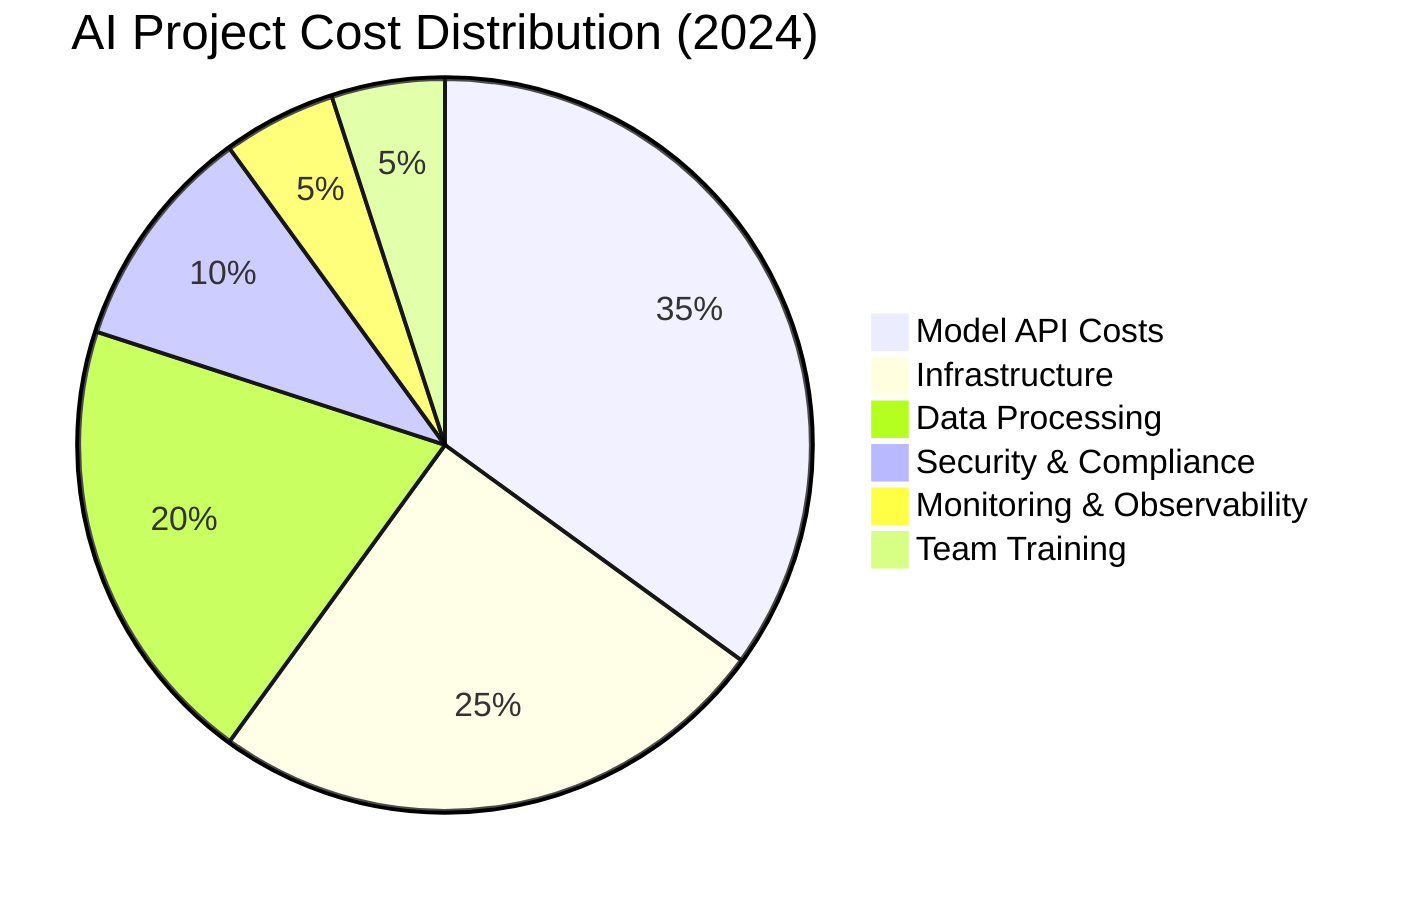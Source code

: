 pie title AI Project Cost Distribution (2024)
    "Model API Costs" : 35
    "Infrastructure" : 25
    "Data Processing" : 20
    "Security & Compliance" : 10
    "Monitoring & Observability" : 5
    "Team Training" : 5